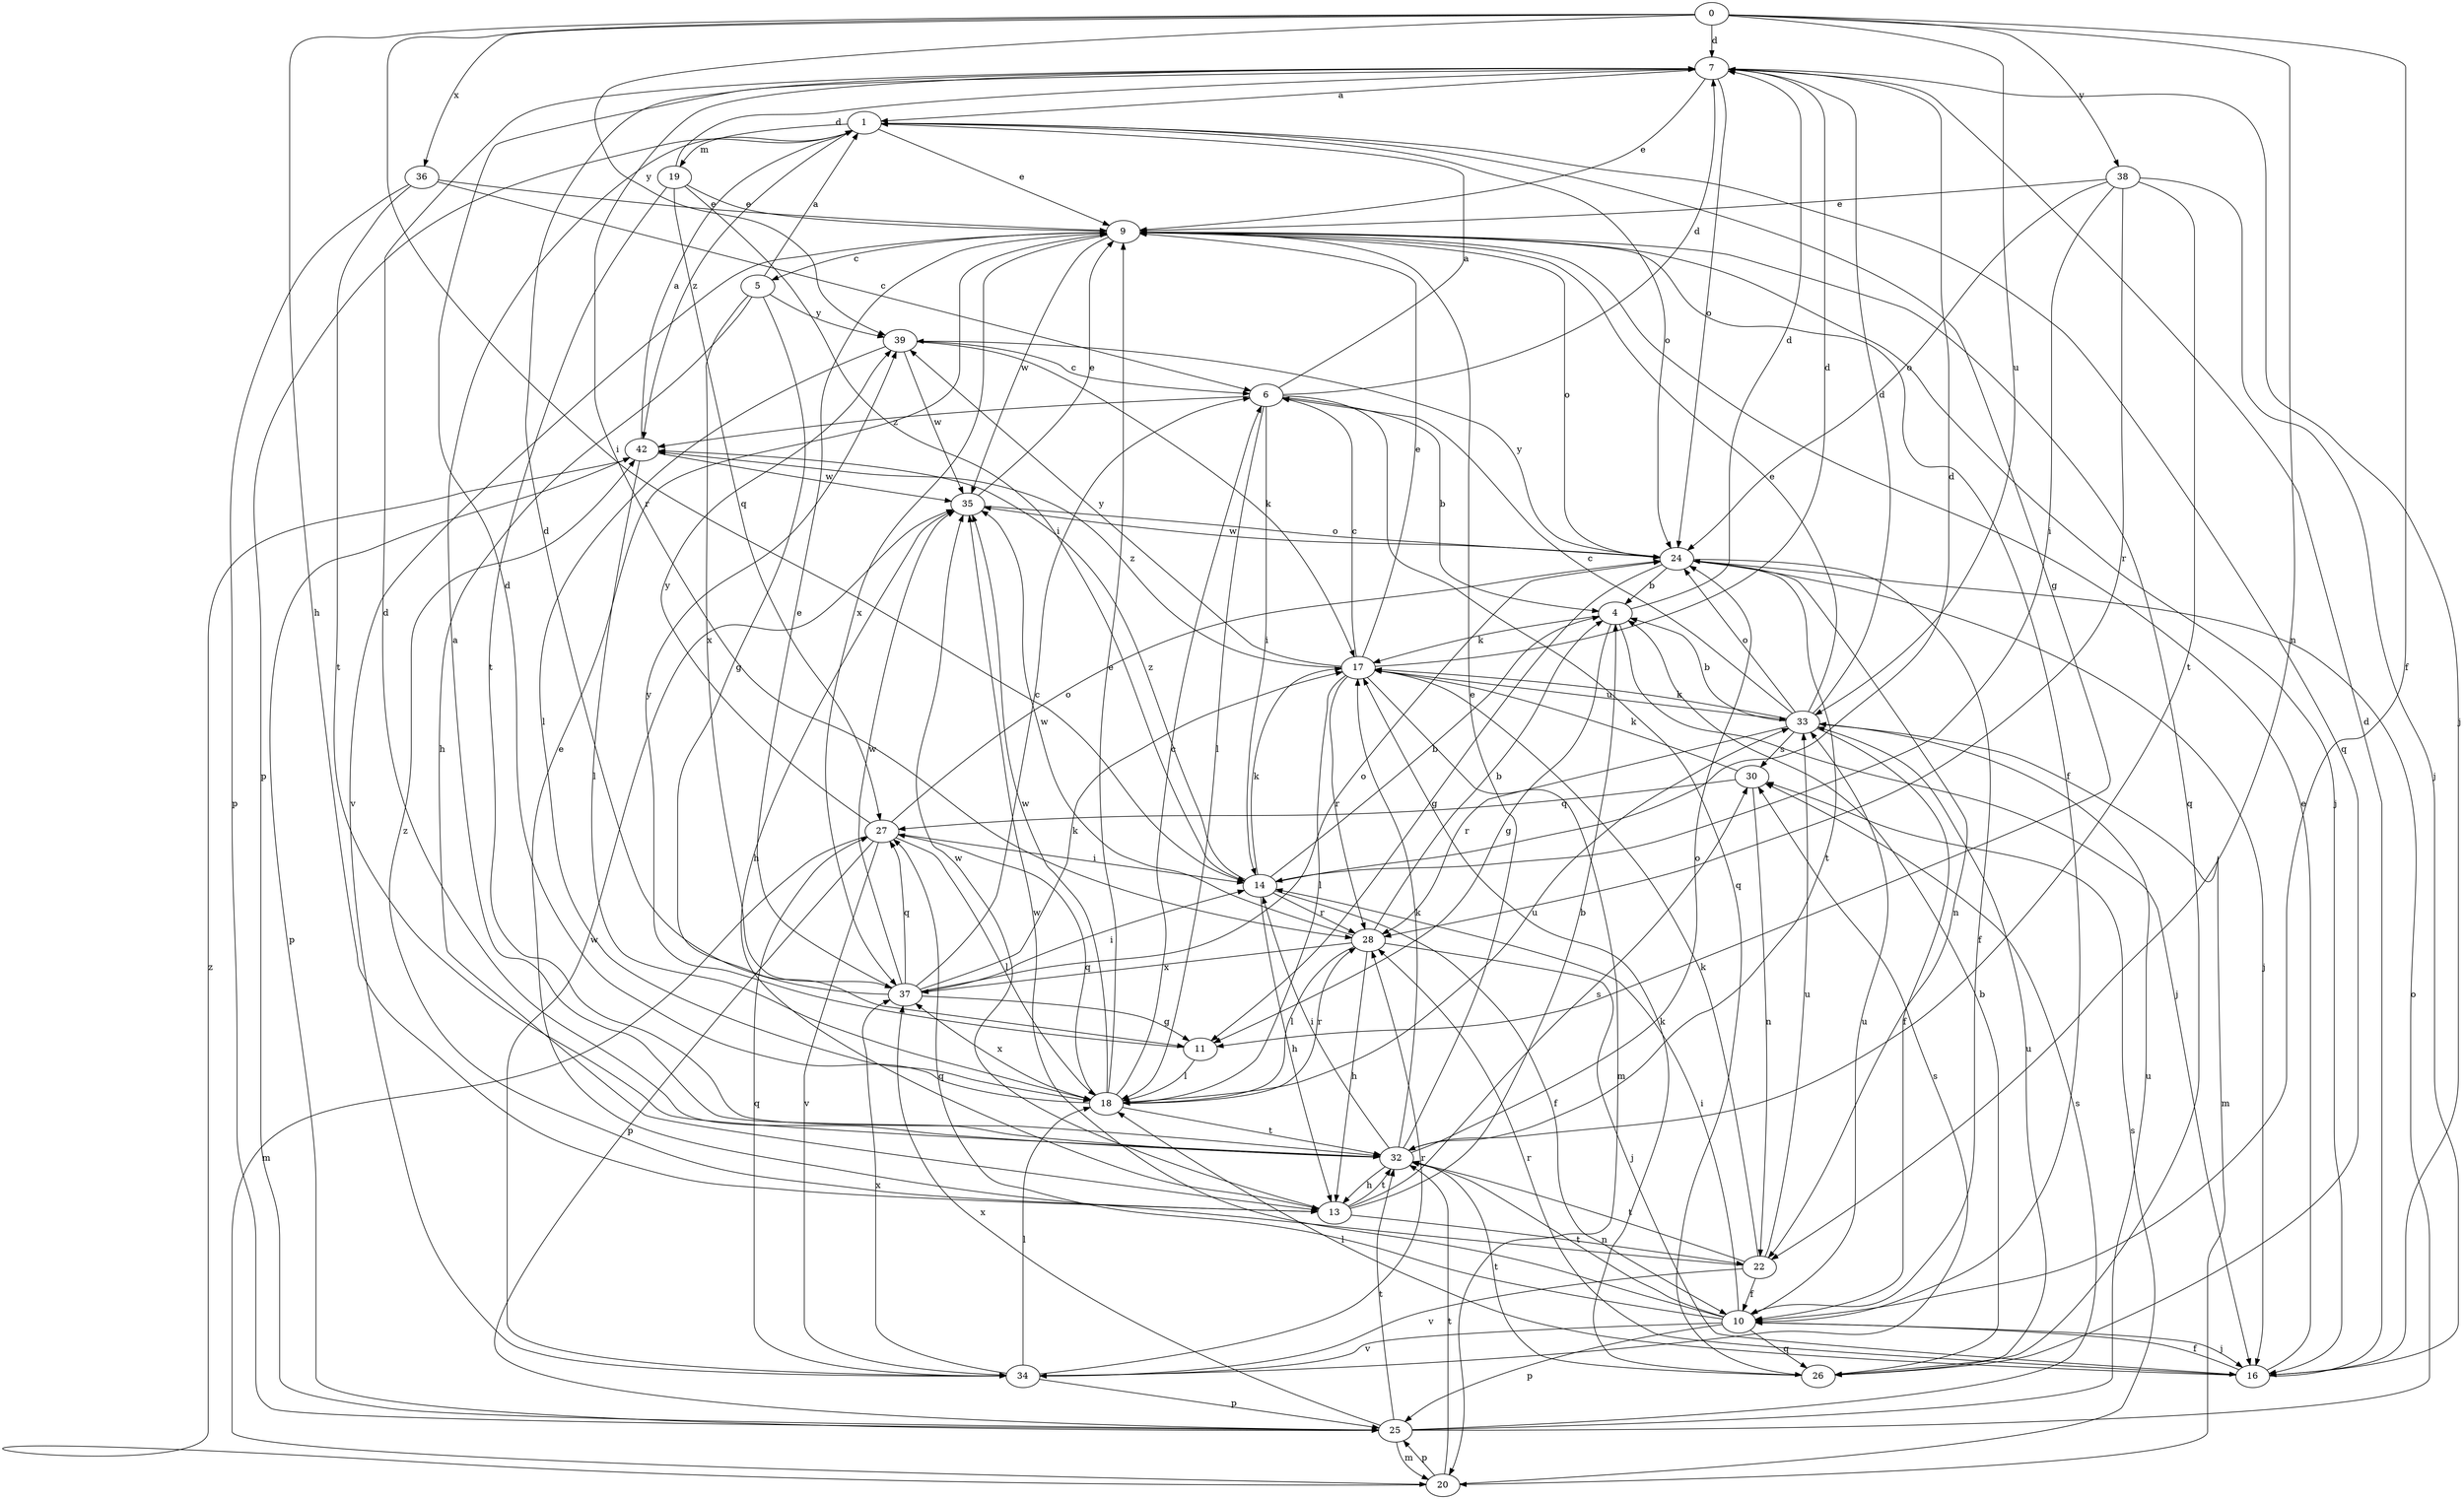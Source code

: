 strict digraph  {
0;
1;
4;
5;
6;
7;
9;
10;
11;
13;
14;
16;
17;
18;
19;
20;
22;
24;
25;
26;
27;
28;
30;
32;
33;
34;
35;
36;
37;
38;
39;
42;
0 -> 7  [label=d];
0 -> 10  [label=f];
0 -> 13  [label=h];
0 -> 14  [label=i];
0 -> 22  [label=n];
0 -> 33  [label=u];
0 -> 36  [label=x];
0 -> 38  [label=y];
0 -> 39  [label=y];
1 -> 9  [label=e];
1 -> 11  [label=g];
1 -> 19  [label=m];
1 -> 24  [label=o];
1 -> 25  [label=p];
1 -> 26  [label=q];
1 -> 42  [label=z];
4 -> 7  [label=d];
4 -> 11  [label=g];
4 -> 16  [label=j];
4 -> 17  [label=k];
5 -> 1  [label=a];
5 -> 11  [label=g];
5 -> 13  [label=h];
5 -> 37  [label=x];
5 -> 39  [label=y];
6 -> 1  [label=a];
6 -> 4  [label=b];
6 -> 7  [label=d];
6 -> 14  [label=i];
6 -> 18  [label=l];
6 -> 26  [label=q];
6 -> 42  [label=z];
7 -> 1  [label=a];
7 -> 9  [label=e];
7 -> 16  [label=j];
7 -> 24  [label=o];
7 -> 28  [label=r];
9 -> 5  [label=c];
9 -> 10  [label=f];
9 -> 16  [label=j];
9 -> 24  [label=o];
9 -> 26  [label=q];
9 -> 34  [label=v];
9 -> 35  [label=w];
9 -> 37  [label=x];
10 -> 14  [label=i];
10 -> 16  [label=j];
10 -> 25  [label=p];
10 -> 26  [label=q];
10 -> 27  [label=q];
10 -> 32  [label=t];
10 -> 33  [label=u];
10 -> 34  [label=v];
10 -> 35  [label=w];
11 -> 18  [label=l];
11 -> 39  [label=y];
13 -> 4  [label=b];
13 -> 22  [label=n];
13 -> 30  [label=s];
13 -> 32  [label=t];
13 -> 35  [label=w];
13 -> 42  [label=z];
14 -> 4  [label=b];
14 -> 7  [label=d];
14 -> 10  [label=f];
14 -> 13  [label=h];
14 -> 17  [label=k];
14 -> 28  [label=r];
14 -> 42  [label=z];
16 -> 7  [label=d];
16 -> 9  [label=e];
16 -> 10  [label=f];
16 -> 18  [label=l];
16 -> 28  [label=r];
17 -> 6  [label=c];
17 -> 7  [label=d];
17 -> 9  [label=e];
17 -> 18  [label=l];
17 -> 20  [label=m];
17 -> 28  [label=r];
17 -> 33  [label=u];
17 -> 39  [label=y];
17 -> 42  [label=z];
18 -> 6  [label=c];
18 -> 7  [label=d];
18 -> 9  [label=e];
18 -> 27  [label=q];
18 -> 28  [label=r];
18 -> 32  [label=t];
18 -> 33  [label=u];
18 -> 35  [label=w];
18 -> 37  [label=x];
19 -> 7  [label=d];
19 -> 9  [label=e];
19 -> 14  [label=i];
19 -> 27  [label=q];
19 -> 32  [label=t];
20 -> 25  [label=p];
20 -> 30  [label=s];
20 -> 32  [label=t];
20 -> 42  [label=z];
22 -> 9  [label=e];
22 -> 10  [label=f];
22 -> 17  [label=k];
22 -> 32  [label=t];
22 -> 33  [label=u];
22 -> 34  [label=v];
24 -> 4  [label=b];
24 -> 10  [label=f];
24 -> 11  [label=g];
24 -> 16  [label=j];
24 -> 22  [label=n];
24 -> 32  [label=t];
24 -> 35  [label=w];
24 -> 39  [label=y];
25 -> 20  [label=m];
25 -> 24  [label=o];
25 -> 30  [label=s];
25 -> 32  [label=t];
25 -> 33  [label=u];
25 -> 37  [label=x];
26 -> 4  [label=b];
26 -> 17  [label=k];
26 -> 32  [label=t];
26 -> 33  [label=u];
27 -> 14  [label=i];
27 -> 18  [label=l];
27 -> 20  [label=m];
27 -> 24  [label=o];
27 -> 25  [label=p];
27 -> 34  [label=v];
27 -> 39  [label=y];
28 -> 4  [label=b];
28 -> 13  [label=h];
28 -> 16  [label=j];
28 -> 18  [label=l];
28 -> 35  [label=w];
28 -> 37  [label=x];
30 -> 17  [label=k];
30 -> 22  [label=n];
30 -> 27  [label=q];
32 -> 1  [label=a];
32 -> 7  [label=d];
32 -> 9  [label=e];
32 -> 13  [label=h];
32 -> 14  [label=i];
32 -> 17  [label=k];
32 -> 24  [label=o];
33 -> 4  [label=b];
33 -> 6  [label=c];
33 -> 7  [label=d];
33 -> 9  [label=e];
33 -> 10  [label=f];
33 -> 17  [label=k];
33 -> 20  [label=m];
33 -> 24  [label=o];
33 -> 28  [label=r];
33 -> 30  [label=s];
34 -> 18  [label=l];
34 -> 25  [label=p];
34 -> 27  [label=q];
34 -> 28  [label=r];
34 -> 30  [label=s];
34 -> 35  [label=w];
34 -> 37  [label=x];
35 -> 9  [label=e];
35 -> 13  [label=h];
35 -> 24  [label=o];
36 -> 6  [label=c];
36 -> 9  [label=e];
36 -> 25  [label=p];
36 -> 32  [label=t];
37 -> 6  [label=c];
37 -> 7  [label=d];
37 -> 9  [label=e];
37 -> 11  [label=g];
37 -> 14  [label=i];
37 -> 17  [label=k];
37 -> 24  [label=o];
37 -> 27  [label=q];
37 -> 35  [label=w];
38 -> 9  [label=e];
38 -> 14  [label=i];
38 -> 16  [label=j];
38 -> 24  [label=o];
38 -> 28  [label=r];
38 -> 32  [label=t];
39 -> 6  [label=c];
39 -> 17  [label=k];
39 -> 18  [label=l];
39 -> 35  [label=w];
42 -> 1  [label=a];
42 -> 18  [label=l];
42 -> 25  [label=p];
42 -> 35  [label=w];
}

